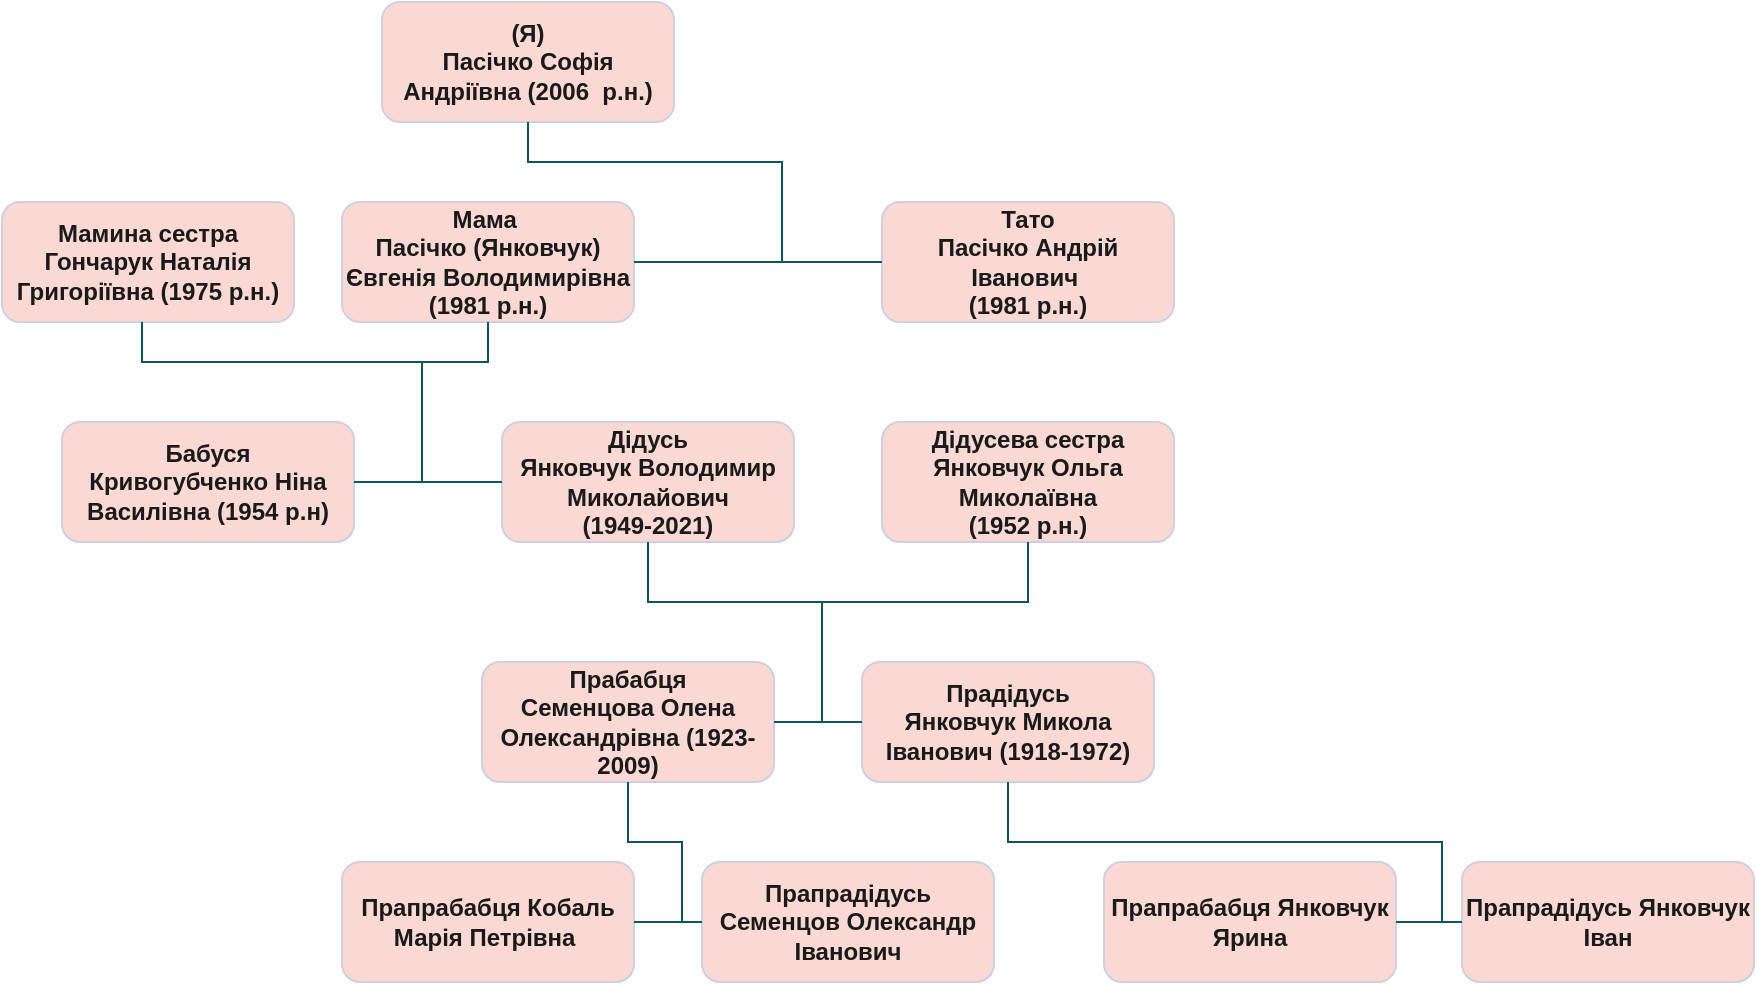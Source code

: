 <mxfile version="22.1.7" type="github">
  <diagram name="Сторінка-1" id="hBKNyw_i9zzFcSzgAf2W">
    <mxGraphModel dx="1655" dy="905" grid="1" gridSize="10" guides="1" tooltips="1" connect="1" arrows="1" fold="1" page="1" pageScale="1" pageWidth="827" pageHeight="1169" math="0" shadow="0">
      <root>
        <mxCell id="0" />
        <mxCell id="1" parent="0" />
        <mxCell id="rLDyrU-tx4LfPrTBMmk--1" value="&lt;b&gt;(Я)&lt;br&gt;Пасічко Софія Андріївна (2006&amp;nbsp; р.н.)&lt;/b&gt;" style="rounded=1;whiteSpace=wrap;html=1;fillColor=#FAD9D5;strokeColor=#D0CEE2;labelBackgroundColor=none;fontColor=#1A1A1A;" vertex="1" parent="1">
          <mxGeometry x="320" y="40" width="146" height="60" as="geometry" />
        </mxCell>
        <mxCell id="rLDyrU-tx4LfPrTBMmk--2" value="&lt;b&gt;Мама&amp;nbsp;&lt;br&gt;Пасічко (Янковчук) Євгенія Володимирівна (1981 р.н.)&lt;/b&gt;" style="rounded=1;whiteSpace=wrap;html=1;fillColor=#FAD9D5;strokeColor=#D0CEE2;labelBackgroundColor=none;fontColor=#1A1A1A;" vertex="1" parent="1">
          <mxGeometry x="300" y="140" width="146" height="60" as="geometry" />
        </mxCell>
        <mxCell id="rLDyrU-tx4LfPrTBMmk--3" value="&lt;b&gt;Мамина сестра&lt;br&gt;Гончарук Наталія Григоріївна (1975 р.н.)&lt;/b&gt;" style="rounded=1;whiteSpace=wrap;html=1;fillColor=#FAD9D5;strokeColor=#D0CEE2;labelBackgroundColor=none;fontColor=#1A1A1A;" vertex="1" parent="1">
          <mxGeometry x="130" y="140" width="146" height="60" as="geometry" />
        </mxCell>
        <mxCell id="rLDyrU-tx4LfPrTBMmk--4" value="&lt;b&gt;Тато&lt;br&gt;Пасічко Андрій Іванович&amp;nbsp;&lt;br&gt;(1981 р.н.)&lt;/b&gt;" style="rounded=1;whiteSpace=wrap;html=1;fillColor=#FAD9D5;strokeColor=#D0CEE2;labelBackgroundColor=none;fontColor=#1A1A1A;" vertex="1" parent="1">
          <mxGeometry x="570" y="140" width="146" height="60" as="geometry" />
        </mxCell>
        <mxCell id="rLDyrU-tx4LfPrTBMmk--6" value="&lt;b&gt;Дідусь&lt;br&gt;Янковчук Володимир Миколайович&lt;br&gt;(1949-2021)&lt;/b&gt;" style="rounded=1;whiteSpace=wrap;html=1;fillColor=#FAD9D5;strokeColor=#D0CEE2;labelBackgroundColor=none;fontColor=#1A1A1A;" vertex="1" parent="1">
          <mxGeometry x="380" y="250" width="146" height="60" as="geometry" />
        </mxCell>
        <mxCell id="rLDyrU-tx4LfPrTBMmk--7" value="&lt;b&gt;Бабуся&lt;br&gt;Кривогубченко Ніна Василівна (1954 р.н)&lt;/b&gt;" style="rounded=1;whiteSpace=wrap;html=1;fillColor=#FAD9D5;strokeColor=#D0CEE2;labelBackgroundColor=none;fontColor=#1A1A1A;" vertex="1" parent="1">
          <mxGeometry x="160" y="250" width="146" height="60" as="geometry" />
        </mxCell>
        <mxCell id="rLDyrU-tx4LfPrTBMmk--8" value="&lt;b&gt;Дідусева сестра&lt;br&gt;Янковчук Ольга Миколаївна&lt;br&gt;(1952 р.н.)&lt;/b&gt;" style="rounded=1;whiteSpace=wrap;html=1;fillColor=#FAD9D5;strokeColor=#D0CEE2;labelBackgroundColor=none;fontColor=#1A1A1A;" vertex="1" parent="1">
          <mxGeometry x="570" y="250" width="146" height="60" as="geometry" />
        </mxCell>
        <mxCell id="rLDyrU-tx4LfPrTBMmk--9" value="&lt;b&gt;Прабабця&lt;br&gt;Семенцова Олена Олександрівна (1923-2009)&lt;/b&gt;" style="rounded=1;whiteSpace=wrap;html=1;fillColor=#FAD9D5;strokeColor=#D0CEE2;labelBackgroundColor=none;fontColor=#1A1A1A;" vertex="1" parent="1">
          <mxGeometry x="370" y="370" width="146" height="60" as="geometry" />
        </mxCell>
        <mxCell id="rLDyrU-tx4LfPrTBMmk--10" value="&lt;b&gt;Прадідусь&lt;br&gt;Янковчук Микола Іванович (1918-1972)&lt;/b&gt;" style="rounded=1;whiteSpace=wrap;html=1;fillColor=#FAD9D5;strokeColor=#D0CEE2;labelBackgroundColor=none;fontColor=#1A1A1A;" vertex="1" parent="1">
          <mxGeometry x="560" y="370" width="146" height="60" as="geometry" />
        </mxCell>
        <mxCell id="rLDyrU-tx4LfPrTBMmk--18" value="" style="endArrow=none;html=1;rounded=0;strokeColor=#09555B;fontColor=#1A1A1A;exitX=1;exitY=0.5;exitDx=0;exitDy=0;entryX=0;entryY=0.5;entryDx=0;entryDy=0;" edge="1" parent="1" source="rLDyrU-tx4LfPrTBMmk--2" target="rLDyrU-tx4LfPrTBMmk--4">
          <mxGeometry width="50" height="50" relative="1" as="geometry">
            <mxPoint x="660" y="300" as="sourcePoint" />
            <mxPoint x="710" y="250" as="targetPoint" />
          </mxGeometry>
        </mxCell>
        <mxCell id="rLDyrU-tx4LfPrTBMmk--19" value="" style="endArrow=none;html=1;rounded=0;strokeColor=#09555B;fontColor=#1A1A1A;exitX=0.5;exitY=1;exitDx=0;exitDy=0;" edge="1" parent="1" source="rLDyrU-tx4LfPrTBMmk--1">
          <mxGeometry width="50" height="50" relative="1" as="geometry">
            <mxPoint x="660" y="300" as="sourcePoint" />
            <mxPoint x="520" y="170" as="targetPoint" />
            <Array as="points">
              <mxPoint x="393" y="120" />
              <mxPoint x="520" y="120" />
            </Array>
          </mxGeometry>
        </mxCell>
        <mxCell id="rLDyrU-tx4LfPrTBMmk--21" value="" style="endArrow=none;html=1;rounded=0;strokeColor=#09555B;fontColor=#1A1A1A;exitX=1;exitY=0.5;exitDx=0;exitDy=0;entryX=0;entryY=0.5;entryDx=0;entryDy=0;" edge="1" parent="1" source="rLDyrU-tx4LfPrTBMmk--7" target="rLDyrU-tx4LfPrTBMmk--6">
          <mxGeometry width="50" height="50" relative="1" as="geometry">
            <mxPoint x="550" y="340" as="sourcePoint" />
            <mxPoint x="600" y="290" as="targetPoint" />
          </mxGeometry>
        </mxCell>
        <mxCell id="rLDyrU-tx4LfPrTBMmk--23" value="" style="endArrow=none;html=1;rounded=0;strokeColor=#09555B;fontColor=#1A1A1A;entryX=0.5;entryY=1;entryDx=0;entryDy=0;" edge="1" parent="1" target="rLDyrU-tx4LfPrTBMmk--2">
          <mxGeometry width="50" height="50" relative="1" as="geometry">
            <mxPoint x="200" y="200" as="sourcePoint" />
            <mxPoint x="370" y="240.0" as="targetPoint" />
            <Array as="points">
              <mxPoint x="200" y="220" />
              <mxPoint x="220" y="220" />
              <mxPoint x="307" y="220" />
              <mxPoint x="373" y="220" />
            </Array>
          </mxGeometry>
        </mxCell>
        <mxCell id="rLDyrU-tx4LfPrTBMmk--26" value="" style="endArrow=none;html=1;rounded=0;strokeColor=#09555B;fontColor=#1A1A1A;exitX=1;exitY=0.5;exitDx=0;exitDy=0;entryX=0;entryY=0.5;entryDx=0;entryDy=0;" edge="1" parent="1" source="rLDyrU-tx4LfPrTBMmk--9" target="rLDyrU-tx4LfPrTBMmk--10">
          <mxGeometry width="50" height="50" relative="1" as="geometry">
            <mxPoint x="580" y="500" as="sourcePoint" />
            <mxPoint x="630" y="450" as="targetPoint" />
          </mxGeometry>
        </mxCell>
        <mxCell id="rLDyrU-tx4LfPrTBMmk--27" value="" style="endArrow=none;html=1;rounded=0;strokeColor=#09555B;fontColor=#1A1A1A;exitX=0.5;exitY=1;exitDx=0;exitDy=0;entryX=0.5;entryY=1;entryDx=0;entryDy=0;shadow=0;" edge="1" parent="1" source="rLDyrU-tx4LfPrTBMmk--8" target="rLDyrU-tx4LfPrTBMmk--6">
          <mxGeometry width="50" height="50" relative="1" as="geometry">
            <mxPoint x="470" y="460" as="sourcePoint" />
            <mxPoint x="280" y="460" as="targetPoint" />
            <Array as="points">
              <mxPoint x="643" y="340" />
              <mxPoint x="540" y="340" />
              <mxPoint x="453" y="340" />
            </Array>
          </mxGeometry>
        </mxCell>
        <mxCell id="rLDyrU-tx4LfPrTBMmk--28" value="" style="endArrow=none;html=1;rounded=0;strokeColor=#09555B;fontColor=#1A1A1A;" edge="1" parent="1">
          <mxGeometry width="50" height="50" relative="1" as="geometry">
            <mxPoint x="540" y="400" as="sourcePoint" />
            <mxPoint x="540" y="340" as="targetPoint" />
          </mxGeometry>
        </mxCell>
        <mxCell id="rLDyrU-tx4LfPrTBMmk--29" value="" style="endArrow=none;html=1;rounded=0;strokeColor=#09555B;fontColor=#1A1A1A;" edge="1" parent="1">
          <mxGeometry width="50" height="50" relative="1" as="geometry">
            <mxPoint x="340" y="280" as="sourcePoint" />
            <mxPoint x="340" y="220" as="targetPoint" />
          </mxGeometry>
        </mxCell>
        <mxCell id="rLDyrU-tx4LfPrTBMmk--30" value="&lt;b&gt;Прапрабабця Кобаль Марія Петрівна&amp;nbsp;&lt;/b&gt;" style="rounded=1;whiteSpace=wrap;html=1;fillColor=#FAD9D5;strokeColor=#D0CEE2;labelBackgroundColor=none;fontColor=#1A1A1A;" vertex="1" parent="1">
          <mxGeometry x="300" y="470" width="146" height="60" as="geometry" />
        </mxCell>
        <mxCell id="rLDyrU-tx4LfPrTBMmk--31" value="&lt;b&gt;Прапрадідусь Семенцов Олександр Іванович&lt;/b&gt;" style="rounded=1;whiteSpace=wrap;html=1;fillColor=#FAD9D5;strokeColor=#D0CEE2;labelBackgroundColor=none;fontColor=#1A1A1A;" vertex="1" parent="1">
          <mxGeometry x="480" y="470" width="146" height="60" as="geometry" />
        </mxCell>
        <mxCell id="rLDyrU-tx4LfPrTBMmk--32" value="" style="endArrow=none;html=1;rounded=0;strokeColor=#09555B;fontColor=#1A1A1A;exitX=1;exitY=0.5;exitDx=0;exitDy=0;entryX=0;entryY=0.5;entryDx=0;entryDy=0;" edge="1" parent="1" source="rLDyrU-tx4LfPrTBMmk--30" target="rLDyrU-tx4LfPrTBMmk--31">
          <mxGeometry width="50" height="50" relative="1" as="geometry">
            <mxPoint x="550" y="430" as="sourcePoint" />
            <mxPoint x="600" y="380" as="targetPoint" />
          </mxGeometry>
        </mxCell>
        <mxCell id="rLDyrU-tx4LfPrTBMmk--36" value="" style="endArrow=none;html=1;rounded=0;strokeColor=#09555B;fontColor=#1A1A1A;entryX=0.5;entryY=1;entryDx=0;entryDy=0;" edge="1" parent="1" target="rLDyrU-tx4LfPrTBMmk--9">
          <mxGeometry width="50" height="50" relative="1" as="geometry">
            <mxPoint x="470" y="500" as="sourcePoint" />
            <mxPoint x="600" y="470" as="targetPoint" />
            <Array as="points">
              <mxPoint x="470" y="460" />
              <mxPoint x="443" y="460" />
            </Array>
          </mxGeometry>
        </mxCell>
        <mxCell id="rLDyrU-tx4LfPrTBMmk--37" value="&lt;b&gt;Прапрабабця Янковчук Ярина&lt;/b&gt;" style="rounded=1;whiteSpace=wrap;html=1;fillColor=#FAD9D5;strokeColor=#D0CEE2;labelBackgroundColor=none;fontColor=#1A1A1A;" vertex="1" parent="1">
          <mxGeometry x="681" y="470" width="146" height="60" as="geometry" />
        </mxCell>
        <mxCell id="rLDyrU-tx4LfPrTBMmk--38" value="&lt;b&gt;Прапрадідусь Янковчук Іван&lt;/b&gt;" style="rounded=1;whiteSpace=wrap;html=1;fillColor=#FAD9D5;strokeColor=#D0CEE2;labelBackgroundColor=none;fontColor=#1A1A1A;" vertex="1" parent="1">
          <mxGeometry x="860" y="470" width="146" height="60" as="geometry" />
        </mxCell>
        <mxCell id="rLDyrU-tx4LfPrTBMmk--39" value="" style="endArrow=none;html=1;rounded=0;strokeColor=#09555B;fontColor=#1A1A1A;entryX=0;entryY=0.5;entryDx=0;entryDy=0;exitX=1;exitY=0.5;exitDx=0;exitDy=0;" edge="1" parent="1" source="rLDyrU-tx4LfPrTBMmk--37" target="rLDyrU-tx4LfPrTBMmk--38">
          <mxGeometry width="50" height="50" relative="1" as="geometry">
            <mxPoint x="780" y="490" as="sourcePoint" />
            <mxPoint x="830" y="440" as="targetPoint" />
          </mxGeometry>
        </mxCell>
        <mxCell id="rLDyrU-tx4LfPrTBMmk--40" value="" style="endArrow=none;html=1;rounded=0;strokeColor=#09555B;fontColor=#1A1A1A;entryX=0.5;entryY=1;entryDx=0;entryDy=0;" edge="1" parent="1" target="rLDyrU-tx4LfPrTBMmk--10">
          <mxGeometry width="50" height="50" relative="1" as="geometry">
            <mxPoint x="850" y="500" as="sourcePoint" />
            <mxPoint x="830" y="440" as="targetPoint" />
            <Array as="points">
              <mxPoint x="850" y="460" />
              <mxPoint x="633" y="460" />
            </Array>
          </mxGeometry>
        </mxCell>
      </root>
    </mxGraphModel>
  </diagram>
</mxfile>
